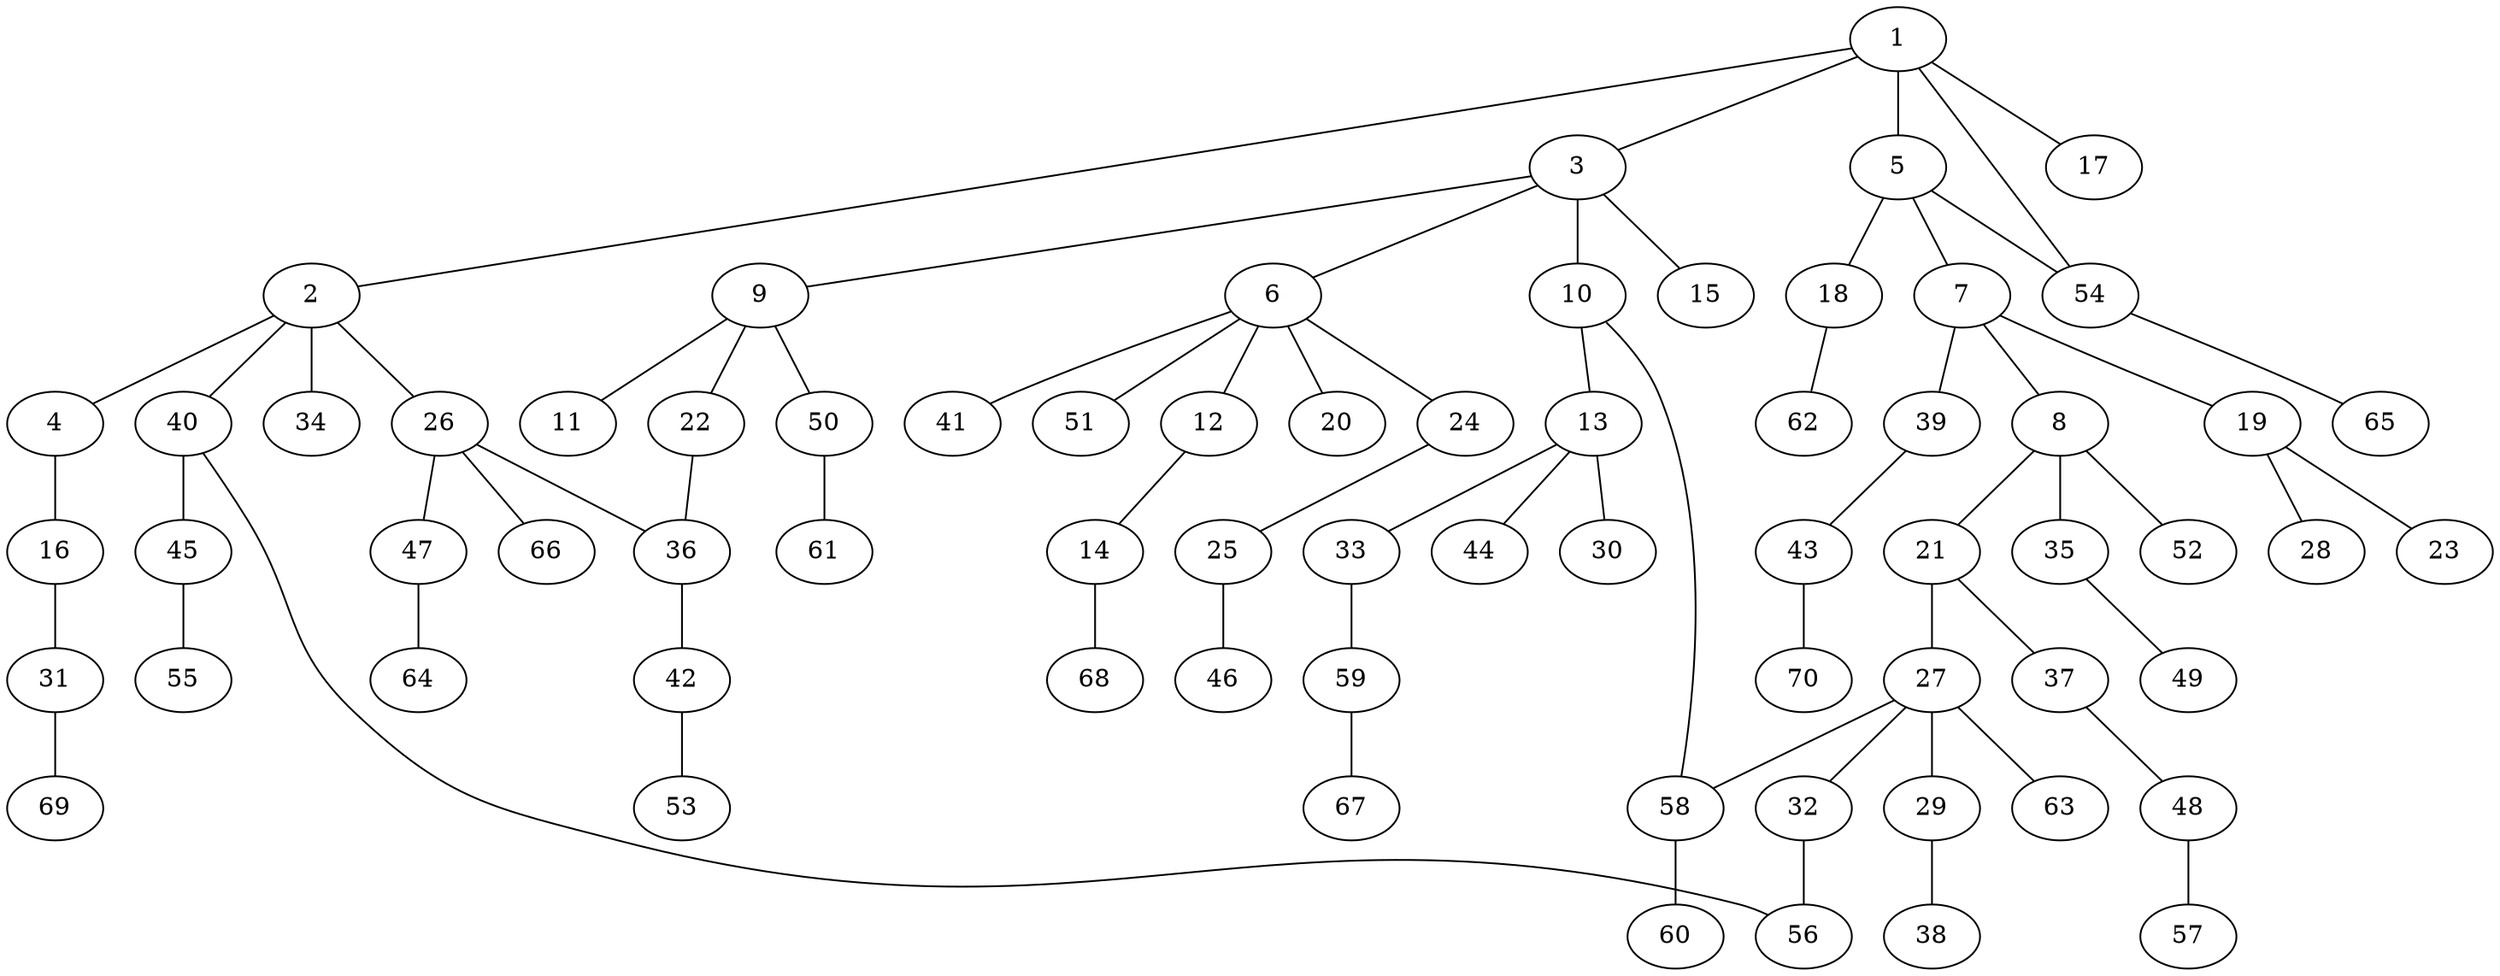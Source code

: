graph graphname {1--2
1--3
1--5
1--17
1--54
2--4
2--26
2--34
2--40
3--6
3--9
3--10
3--15
4--16
5--7
5--18
5--54
6--12
6--20
6--24
6--41
6--51
7--8
7--19
7--39
8--21
8--35
8--52
9--11
9--22
9--50
10--13
10--58
12--14
13--30
13--33
13--44
14--68
16--31
18--62
19--23
19--28
21--27
21--37
22--36
24--25
25--46
26--36
26--47
26--66
27--29
27--32
27--58
27--63
29--38
31--69
32--56
33--59
35--49
36--42
37--48
39--43
40--45
40--56
42--53
43--70
45--55
47--64
48--57
50--61
54--65
58--60
59--67
}